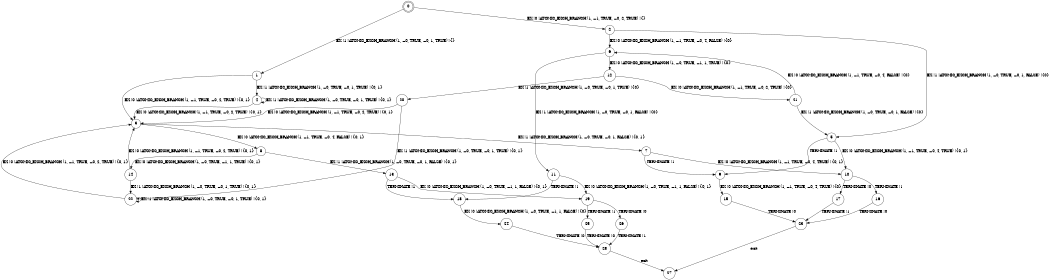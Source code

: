 digraph BCG {
size = "7, 10.5";
center = TRUE;
node [shape = circle];
0 [peripheries = 2];
0 -> 1 [label = "EX !1 !ATOMIC_EXCH_BRANCH (1, +0, TRUE, +0, 1, TRUE) !{}"];
0 -> 2 [label = "EX !0 !ATOMIC_EXCH_BRANCH (1, +1, TRUE, +0, 2, TRUE) !{}"];
1 -> 3 [label = "EX !0 !ATOMIC_EXCH_BRANCH (1, +1, TRUE, +0, 2, TRUE) !{0, 1}"];
1 -> 4 [label = "EX !1 !ATOMIC_EXCH_BRANCH (1, +0, TRUE, +0, 1, TRUE) !{0, 1}"];
2 -> 5 [label = "EX !1 !ATOMIC_EXCH_BRANCH (1, +0, TRUE, +0, 1, FALSE) !{0}"];
2 -> 6 [label = "EX !0 !ATOMIC_EXCH_BRANCH (1, +1, TRUE, +0, 4, FALSE) !{0}"];
3 -> 7 [label = "EX !1 !ATOMIC_EXCH_BRANCH (1, +0, TRUE, +0, 1, FALSE) !{0, 1}"];
3 -> 8 [label = "EX !0 !ATOMIC_EXCH_BRANCH (1, +1, TRUE, +0, 4, FALSE) !{0, 1}"];
4 -> 3 [label = "EX !0 !ATOMIC_EXCH_BRANCH (1, +1, TRUE, +0, 2, TRUE) !{0, 1}"];
4 -> 4 [label = "EX !1 !ATOMIC_EXCH_BRANCH (1, +0, TRUE, +0, 1, TRUE) !{0, 1}"];
5 -> 9 [label = "TERMINATE !1"];
5 -> 10 [label = "EX !0 !ATOMIC_EXCH_BRANCH (1, +1, TRUE, +0, 4, TRUE) !{0, 1}"];
6 -> 11 [label = "EX !1 !ATOMIC_EXCH_BRANCH (1, +0, TRUE, +0, 1, FALSE) !{0}"];
6 -> 12 [label = "EX !0 !ATOMIC_EXCH_BRANCH (1, +0, TRUE, +1, 1, TRUE) !{0}"];
7 -> 9 [label = "TERMINATE !1"];
7 -> 10 [label = "EX !0 !ATOMIC_EXCH_BRANCH (1, +1, TRUE, +0, 4, TRUE) !{0, 1}"];
8 -> 13 [label = "EX !1 !ATOMIC_EXCH_BRANCH (1, +0, TRUE, +0, 1, FALSE) !{0, 1}"];
8 -> 14 [label = "EX !0 !ATOMIC_EXCH_BRANCH (1, +0, TRUE, +1, 1, TRUE) !{0, 1}"];
9 -> 15 [label = "EX !0 !ATOMIC_EXCH_BRANCH (1, +1, TRUE, +0, 4, TRUE) !{0}"];
10 -> 16 [label = "TERMINATE !1"];
10 -> 17 [label = "TERMINATE !0"];
11 -> 18 [label = "TERMINATE !1"];
11 -> 19 [label = "EX !0 !ATOMIC_EXCH_BRANCH (1, +0, TRUE, +1, 1, FALSE) !{0, 1}"];
12 -> 20 [label = "EX !1 !ATOMIC_EXCH_BRANCH (1, +0, TRUE, +0, 1, TRUE) !{0}"];
12 -> 21 [label = "EX !0 !ATOMIC_EXCH_BRANCH (1, +1, TRUE, +0, 2, TRUE) !{0}"];
13 -> 18 [label = "TERMINATE !1"];
13 -> 19 [label = "EX !0 !ATOMIC_EXCH_BRANCH (1, +0, TRUE, +1, 1, FALSE) !{0, 1}"];
14 -> 22 [label = "EX !1 !ATOMIC_EXCH_BRANCH (1, +0, TRUE, +0, 1, TRUE) !{0, 1}"];
14 -> 3 [label = "EX !0 !ATOMIC_EXCH_BRANCH (1, +1, TRUE, +0, 2, TRUE) !{0, 1}"];
15 -> 23 [label = "TERMINATE !0"];
16 -> 23 [label = "TERMINATE !0"];
17 -> 23 [label = "TERMINATE !1"];
18 -> 24 [label = "EX !0 !ATOMIC_EXCH_BRANCH (1, +0, TRUE, +1, 1, FALSE) !{0}"];
19 -> 25 [label = "TERMINATE !1"];
19 -> 26 [label = "TERMINATE !0"];
20 -> 22 [label = "EX !1 !ATOMIC_EXCH_BRANCH (1, +0, TRUE, +0, 1, TRUE) !{0, 1}"];
20 -> 3 [label = "EX !0 !ATOMIC_EXCH_BRANCH (1, +1, TRUE, +0, 2, TRUE) !{0, 1}"];
21 -> 5 [label = "EX !1 !ATOMIC_EXCH_BRANCH (1, +0, TRUE, +0, 1, FALSE) !{0}"];
21 -> 6 [label = "EX !0 !ATOMIC_EXCH_BRANCH (1, +1, TRUE, +0, 4, FALSE) !{0}"];
22 -> 22 [label = "EX !1 !ATOMIC_EXCH_BRANCH (1, +0, TRUE, +0, 1, TRUE) !{0, 1}"];
22 -> 3 [label = "EX !0 !ATOMIC_EXCH_BRANCH (1, +1, TRUE, +0, 2, TRUE) !{0, 1}"];
23 -> 27 [label = "exit"];
24 -> 28 [label = "TERMINATE !0"];
25 -> 28 [label = "TERMINATE !0"];
26 -> 28 [label = "TERMINATE !1"];
28 -> 27 [label = "exit"];
}
